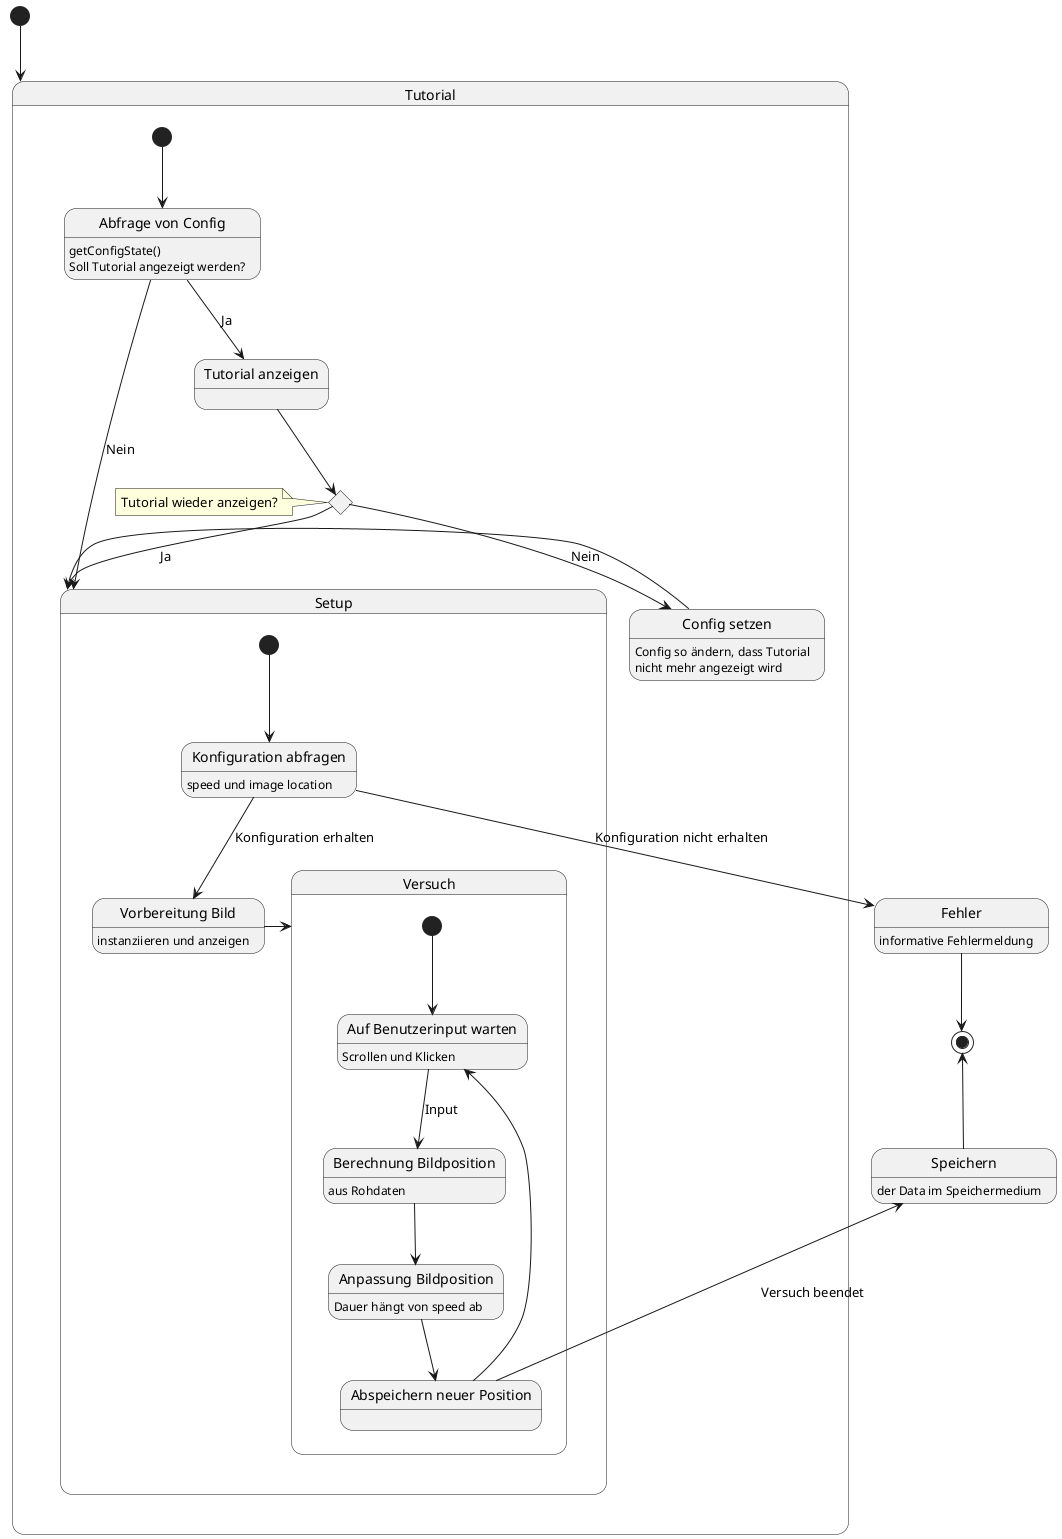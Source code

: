 @startuml zoommaps
state "Fehler" as err : informative Fehlermeldung
state Speichern : der Data im Speichermedium

state "Tutorial" as t {
    state "Abfrage von Config" as ac : getConfigState()\nSoll Tutorial angezeigt werden?
    state "Tutorial anzeigen" as ta
    state "Config setzen" as cs : Config so ändern, dass Tutorial\nnicht mehr angezeigt wird
    state checkbox <<choice>>
    note left of checkbox
        Tutorial wieder anzeigen?
    end note
    [*] --> ac
    ac --> ta : Ja
    ac --> s : Nein
    ta --> checkbox
    checkbox --> cs : Nein
    checkbox --> s : Ja
    cs -r-> s
}

state "Setup" as s {
    state "Konfiguration abfragen" as ka : speed und image location
    state "Vorbereitung Bild" as vb : instanziieren und anzeigen
    [*] --> ka
    ka --> vb : Konfiguration erhalten
    ka -d-> err : Konfiguration nicht erhalten
    vb -l-> v
}

state "Versuch" as v {
    state "Auf Benutzerinput warten" as bi : Scrollen und Klicken
    state "Berechnung Bildposition" as bb : aus Rohdaten
    state "Anpassung Bildposition" as ab : Dauer hängt von speed ab
    state "Abspeichern neuer Position" as ap
    [*] --> bi
    bi --> bb : Input
    bb --> ab
    ab --> ap
    ap --> bi
    ap -u-> Speichern : Versuch beendet
}

[*] --> t
Speichern -u-> [*]
err -d-> [*]

@enduml
